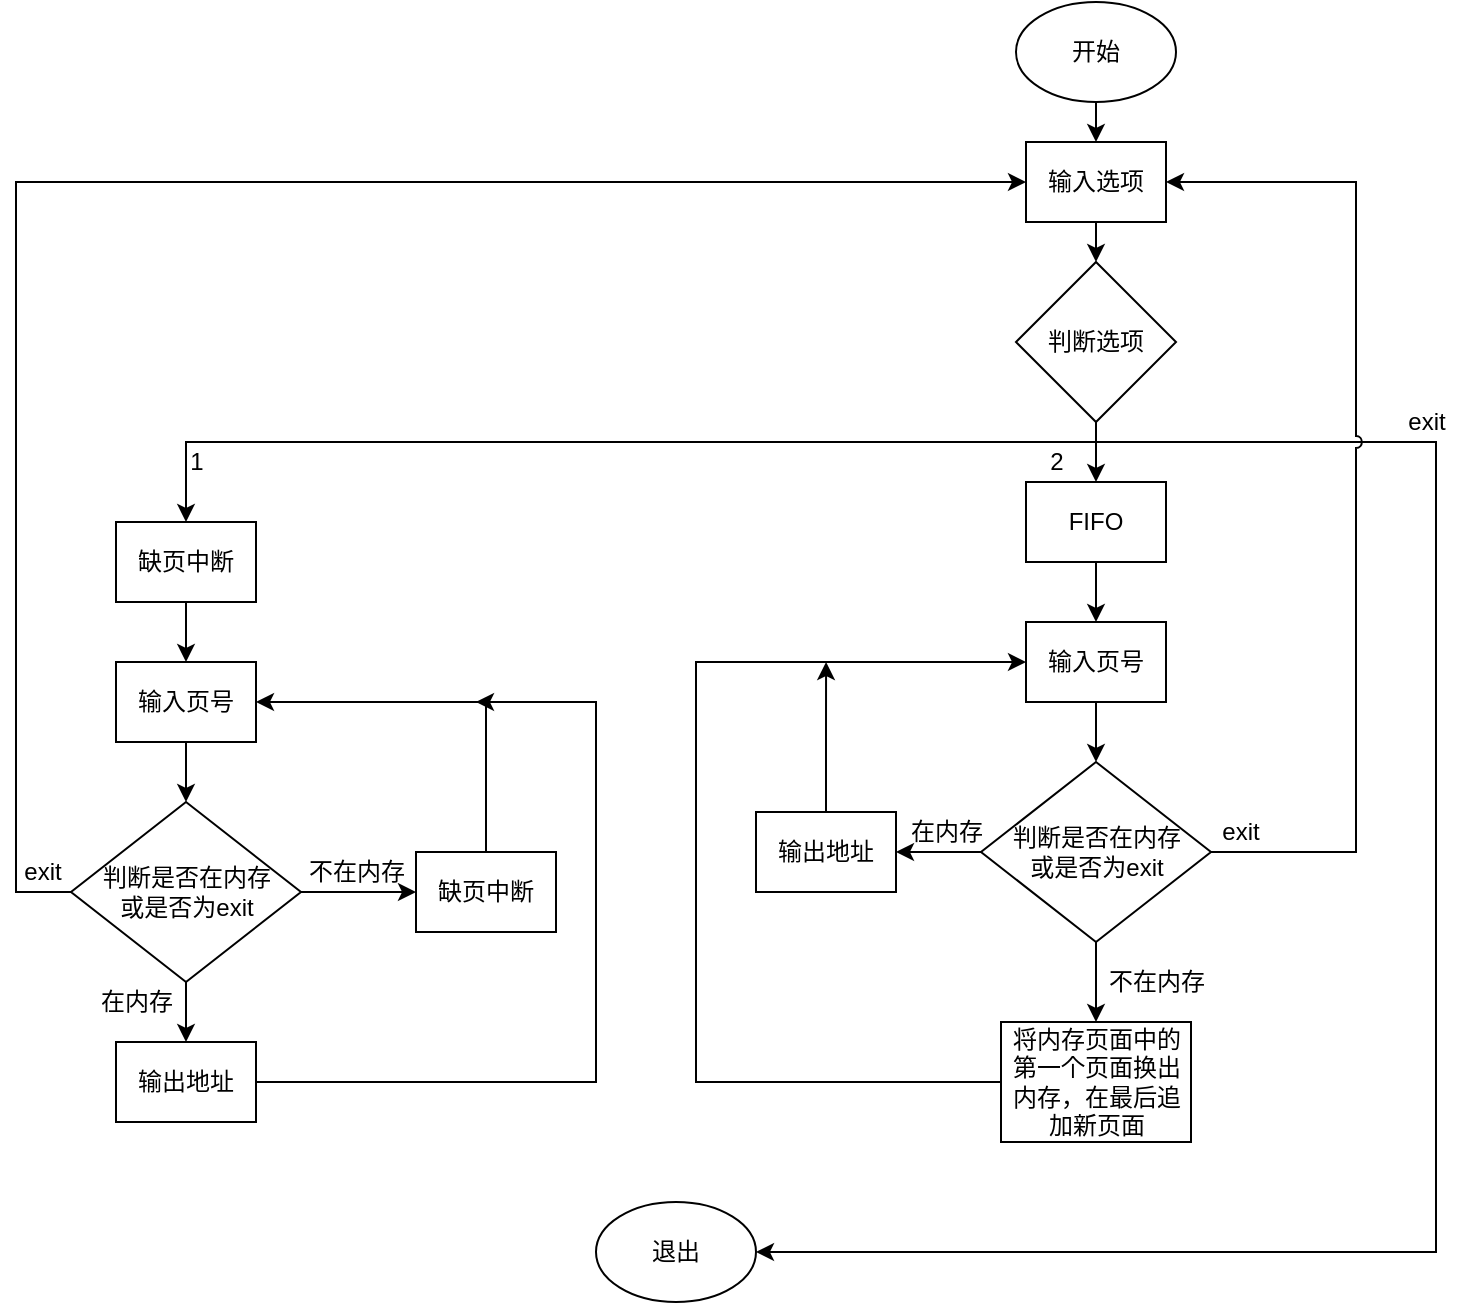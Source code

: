 <mxfile version="13.9.9" type="device"><diagram id="r7zi2O19Kc3OLqwlBeAk" name="第 1 页"><mxGraphModel dx="1205" dy="1865" grid="1" gridSize="10" guides="1" tooltips="1" connect="1" arrows="1" fold="1" page="1" pageScale="1" pageWidth="827" pageHeight="1169" math="0" shadow="0"><root><mxCell id="0"/><mxCell id="1" parent="0"/><mxCell id="2U8YOQ2Lz61-5grZ8lAo-26" style="edgeStyle=orthogonalEdgeStyle;rounded=0;orthogonalLoop=1;jettySize=auto;html=1;exitX=0.5;exitY=1;exitDx=0;exitDy=0;entryX=0.5;entryY=0;entryDx=0;entryDy=0;" edge="1" parent="1" source="2U8YOQ2Lz61-5grZ8lAo-1" target="2U8YOQ2Lz61-5grZ8lAo-25"><mxGeometry relative="1" as="geometry"/></mxCell><mxCell id="2U8YOQ2Lz61-5grZ8lAo-1" value="开始" style="ellipse;whiteSpace=wrap;html=1;" vertex="1" parent="1"><mxGeometry x="700" y="-10" width="80" height="50" as="geometry"/></mxCell><mxCell id="2U8YOQ2Lz61-5grZ8lAo-8" style="edgeStyle=orthogonalEdgeStyle;rounded=0;orthogonalLoop=1;jettySize=auto;html=1;exitX=0.5;exitY=1;exitDx=0;exitDy=0;entryX=0.5;entryY=0;entryDx=0;entryDy=0;" edge="1" parent="1" source="2U8YOQ2Lz61-5grZ8lAo-2" target="2U8YOQ2Lz61-5grZ8lAo-4"><mxGeometry relative="1" as="geometry"/></mxCell><mxCell id="2U8YOQ2Lz61-5grZ8lAo-9" style="edgeStyle=orthogonalEdgeStyle;rounded=0;orthogonalLoop=1;jettySize=auto;html=1;exitX=0.5;exitY=1;exitDx=0;exitDy=0;entryX=0.5;entryY=0;entryDx=0;entryDy=0;" edge="1" parent="1" source="2U8YOQ2Lz61-5grZ8lAo-2" target="2U8YOQ2Lz61-5grZ8lAo-3"><mxGeometry relative="1" as="geometry"><Array as="points"><mxPoint x="740" y="210"/><mxPoint x="285" y="210"/></Array></mxGeometry></mxCell><mxCell id="2U8YOQ2Lz61-5grZ8lAo-56" style="edgeStyle=orthogonalEdgeStyle;rounded=0;orthogonalLoop=1;jettySize=auto;html=1;exitX=0.5;exitY=1;exitDx=0;exitDy=0;entryX=1;entryY=0.5;entryDx=0;entryDy=0;" edge="1" parent="1" source="2U8YOQ2Lz61-5grZ8lAo-2" target="2U8YOQ2Lz61-5grZ8lAo-7"><mxGeometry relative="1" as="geometry"><Array as="points"><mxPoint x="740" y="210"/><mxPoint x="910" y="210"/><mxPoint x="910" y="615"/></Array></mxGeometry></mxCell><mxCell id="2U8YOQ2Lz61-5grZ8lAo-2" value="判断选项" style="rhombus;whiteSpace=wrap;html=1;" vertex="1" parent="1"><mxGeometry x="700" y="120" width="80" height="80" as="geometry"/></mxCell><mxCell id="2U8YOQ2Lz61-5grZ8lAo-15" style="edgeStyle=orthogonalEdgeStyle;rounded=0;orthogonalLoop=1;jettySize=auto;html=1;entryX=0.5;entryY=0;entryDx=0;entryDy=0;" edge="1" parent="1" source="2U8YOQ2Lz61-5grZ8lAo-3" target="2U8YOQ2Lz61-5grZ8lAo-14"><mxGeometry relative="1" as="geometry"/></mxCell><mxCell id="2U8YOQ2Lz61-5grZ8lAo-3" value="缺页中断" style="rounded=0;whiteSpace=wrap;html=1;" vertex="1" parent="1"><mxGeometry x="250" y="250" width="70" height="40" as="geometry"/></mxCell><mxCell id="2U8YOQ2Lz61-5grZ8lAo-45" style="edgeStyle=orthogonalEdgeStyle;rounded=0;orthogonalLoop=1;jettySize=auto;html=1;exitX=0.5;exitY=1;exitDx=0;exitDy=0;entryX=0.5;entryY=0;entryDx=0;entryDy=0;" edge="1" parent="1" source="2U8YOQ2Lz61-5grZ8lAo-4" target="2U8YOQ2Lz61-5grZ8lAo-39"><mxGeometry relative="1" as="geometry"/></mxCell><mxCell id="2U8YOQ2Lz61-5grZ8lAo-4" value="FIFO" style="rounded=0;whiteSpace=wrap;html=1;" vertex="1" parent="1"><mxGeometry x="705" y="230" width="70" height="40" as="geometry"/></mxCell><mxCell id="2U8YOQ2Lz61-5grZ8lAo-7" value="退出" style="ellipse;whiteSpace=wrap;html=1;" vertex="1" parent="1"><mxGeometry x="490" y="590" width="80" height="50" as="geometry"/></mxCell><mxCell id="2U8YOQ2Lz61-5grZ8lAo-35" style="edgeStyle=orthogonalEdgeStyle;rounded=0;orthogonalLoop=1;jettySize=auto;html=1;exitX=0.5;exitY=0;exitDx=0;exitDy=0;entryX=1;entryY=0.5;entryDx=0;entryDy=0;" edge="1" parent="1" source="2U8YOQ2Lz61-5grZ8lAo-12" target="2U8YOQ2Lz61-5grZ8lAo-14"><mxGeometry relative="1" as="geometry"/></mxCell><mxCell id="2U8YOQ2Lz61-5grZ8lAo-12" value="缺页中断" style="rounded=0;whiteSpace=wrap;html=1;" vertex="1" parent="1"><mxGeometry x="400" y="415" width="70" height="40" as="geometry"/></mxCell><mxCell id="2U8YOQ2Lz61-5grZ8lAo-20" style="edgeStyle=orthogonalEdgeStyle;rounded=0;orthogonalLoop=1;jettySize=auto;html=1;entryX=0.5;entryY=0;entryDx=0;entryDy=0;" edge="1" parent="1" source="2U8YOQ2Lz61-5grZ8lAo-13" target="2U8YOQ2Lz61-5grZ8lAo-19"><mxGeometry relative="1" as="geometry"/></mxCell><mxCell id="2U8YOQ2Lz61-5grZ8lAo-33" style="edgeStyle=orthogonalEdgeStyle;rounded=0;orthogonalLoop=1;jettySize=auto;html=1;exitX=1;exitY=0.5;exitDx=0;exitDy=0;entryX=0;entryY=0.5;entryDx=0;entryDy=0;" edge="1" parent="1" source="2U8YOQ2Lz61-5grZ8lAo-13" target="2U8YOQ2Lz61-5grZ8lAo-12"><mxGeometry relative="1" as="geometry"/></mxCell><mxCell id="2U8YOQ2Lz61-5grZ8lAo-36" style="edgeStyle=orthogonalEdgeStyle;rounded=0;orthogonalLoop=1;jettySize=auto;html=1;exitX=0;exitY=0.5;exitDx=0;exitDy=0;entryX=0;entryY=0.5;entryDx=0;entryDy=0;" edge="1" parent="1" source="2U8YOQ2Lz61-5grZ8lAo-13" target="2U8YOQ2Lz61-5grZ8lAo-25"><mxGeometry relative="1" as="geometry"><Array as="points"><mxPoint x="200" y="435"/><mxPoint x="200" y="80"/></Array></mxGeometry></mxCell><mxCell id="2U8YOQ2Lz61-5grZ8lAo-13" value="判断是否在内存&lt;br&gt;或是否为exit" style="rhombus;whiteSpace=wrap;html=1;" vertex="1" parent="1"><mxGeometry x="227.5" y="390" width="115" height="90" as="geometry"/></mxCell><mxCell id="2U8YOQ2Lz61-5grZ8lAo-16" style="edgeStyle=orthogonalEdgeStyle;rounded=0;orthogonalLoop=1;jettySize=auto;html=1;entryX=0.5;entryY=0;entryDx=0;entryDy=0;" edge="1" parent="1" source="2U8YOQ2Lz61-5grZ8lAo-14" target="2U8YOQ2Lz61-5grZ8lAo-13"><mxGeometry relative="1" as="geometry"/></mxCell><mxCell id="2U8YOQ2Lz61-5grZ8lAo-14" value="输入页号" style="rounded=0;whiteSpace=wrap;html=1;" vertex="1" parent="1"><mxGeometry x="250" y="320" width="70" height="40" as="geometry"/></mxCell><mxCell id="2U8YOQ2Lz61-5grZ8lAo-21" style="edgeStyle=orthogonalEdgeStyle;rounded=0;orthogonalLoop=1;jettySize=auto;html=1;exitX=0;exitY=0.5;exitDx=0;exitDy=0;" edge="1" parent="1" source="2U8YOQ2Lz61-5grZ8lAo-19"><mxGeometry relative="1" as="geometry"><mxPoint x="430" y="340" as="targetPoint"/><Array as="points"><mxPoint x="490" y="530"/><mxPoint x="490" y="340"/></Array></mxGeometry></mxCell><mxCell id="2U8YOQ2Lz61-5grZ8lAo-19" value="输出地址" style="rounded=0;whiteSpace=wrap;html=1;" vertex="1" parent="1"><mxGeometry x="250" y="510" width="70" height="40" as="geometry"/></mxCell><mxCell id="2U8YOQ2Lz61-5grZ8lAo-23" value="不在内存" style="text;html=1;align=center;verticalAlign=middle;resizable=0;points=[];autosize=1;" vertex="1" parent="1"><mxGeometry x="340" y="415" width="60" height="20" as="geometry"/></mxCell><mxCell id="2U8YOQ2Lz61-5grZ8lAo-24" value="在内存" style="text;html=1;align=center;verticalAlign=middle;resizable=0;points=[];autosize=1;" vertex="1" parent="1"><mxGeometry x="235" y="480" width="50" height="20" as="geometry"/></mxCell><mxCell id="2U8YOQ2Lz61-5grZ8lAo-27" style="edgeStyle=orthogonalEdgeStyle;rounded=0;orthogonalLoop=1;jettySize=auto;html=1;exitX=0.5;exitY=1;exitDx=0;exitDy=0;entryX=0.5;entryY=0;entryDx=0;entryDy=0;" edge="1" parent="1" source="2U8YOQ2Lz61-5grZ8lAo-25" target="2U8YOQ2Lz61-5grZ8lAo-2"><mxGeometry relative="1" as="geometry"/></mxCell><mxCell id="2U8YOQ2Lz61-5grZ8lAo-25" value="输入选项" style="rounded=0;whiteSpace=wrap;html=1;" vertex="1" parent="1"><mxGeometry x="705" y="60" width="70" height="40" as="geometry"/></mxCell><mxCell id="2U8YOQ2Lz61-5grZ8lAo-28" value="1" style="text;html=1;align=center;verticalAlign=middle;resizable=0;points=[];autosize=1;" vertex="1" parent="1"><mxGeometry x="280" y="210" width="20" height="20" as="geometry"/></mxCell><mxCell id="2U8YOQ2Lz61-5grZ8lAo-29" value="2" style="text;html=1;align=center;verticalAlign=middle;resizable=0;points=[];autosize=1;" vertex="1" parent="1"><mxGeometry x="710" y="210" width="20" height="20" as="geometry"/></mxCell><mxCell id="2U8YOQ2Lz61-5grZ8lAo-37" value="exit" style="text;html=1;align=center;verticalAlign=middle;resizable=0;points=[];autosize=1;" vertex="1" parent="1"><mxGeometry x="197.5" y="415" width="30" height="20" as="geometry"/></mxCell><mxCell id="2U8YOQ2Lz61-5grZ8lAo-47" style="edgeStyle=orthogonalEdgeStyle;rounded=0;orthogonalLoop=1;jettySize=auto;html=1;entryX=0.5;entryY=0;entryDx=0;entryDy=0;" edge="1" parent="1" source="2U8YOQ2Lz61-5grZ8lAo-39" target="2U8YOQ2Lz61-5grZ8lAo-40"><mxGeometry relative="1" as="geometry"/></mxCell><mxCell id="2U8YOQ2Lz61-5grZ8lAo-39" value="输入页号" style="rounded=0;whiteSpace=wrap;html=1;" vertex="1" parent="1"><mxGeometry x="705" y="300" width="70" height="40" as="geometry"/></mxCell><mxCell id="2U8YOQ2Lz61-5grZ8lAo-44" style="edgeStyle=orthogonalEdgeStyle;rounded=0;orthogonalLoop=1;jettySize=auto;html=1;exitX=1;exitY=0.5;exitDx=0;exitDy=0;entryX=1;entryY=0.5;entryDx=0;entryDy=0;jumpStyle=arc;" edge="1" parent="1" source="2U8YOQ2Lz61-5grZ8lAo-40" target="2U8YOQ2Lz61-5grZ8lAo-25"><mxGeometry relative="1" as="geometry"><Array as="points"><mxPoint x="870" y="415"/><mxPoint x="870" y="80"/></Array></mxGeometry></mxCell><mxCell id="2U8YOQ2Lz61-5grZ8lAo-48" style="edgeStyle=orthogonalEdgeStyle;rounded=0;orthogonalLoop=1;jettySize=auto;html=1;entryX=0.5;entryY=0;entryDx=0;entryDy=0;" edge="1" parent="1" source="2U8YOQ2Lz61-5grZ8lAo-40" target="2U8YOQ2Lz61-5grZ8lAo-42"><mxGeometry relative="1" as="geometry"/></mxCell><mxCell id="2U8YOQ2Lz61-5grZ8lAo-49" style="edgeStyle=orthogonalEdgeStyle;rounded=0;orthogonalLoop=1;jettySize=auto;html=1;exitX=0;exitY=0.5;exitDx=0;exitDy=0;entryX=1;entryY=0.5;entryDx=0;entryDy=0;" edge="1" parent="1" source="2U8YOQ2Lz61-5grZ8lAo-40" target="2U8YOQ2Lz61-5grZ8lAo-41"><mxGeometry relative="1" as="geometry"/></mxCell><mxCell id="2U8YOQ2Lz61-5grZ8lAo-40" value="判断是否在内存&lt;br&gt;或是否为exit" style="rhombus;whiteSpace=wrap;html=1;" vertex="1" parent="1"><mxGeometry x="682.5" y="370" width="115" height="90" as="geometry"/></mxCell><mxCell id="2U8YOQ2Lz61-5grZ8lAo-54" style="edgeStyle=orthogonalEdgeStyle;rounded=0;orthogonalLoop=1;jettySize=auto;html=1;exitX=0.5;exitY=0;exitDx=0;exitDy=0;" edge="1" parent="1" source="2U8YOQ2Lz61-5grZ8lAo-41"><mxGeometry relative="1" as="geometry"><mxPoint x="605.034" y="320.0" as="targetPoint"/></mxGeometry></mxCell><mxCell id="2U8YOQ2Lz61-5grZ8lAo-41" value="输出地址" style="rounded=0;whiteSpace=wrap;html=1;" vertex="1" parent="1"><mxGeometry x="570" y="395" width="70" height="40" as="geometry"/></mxCell><mxCell id="2U8YOQ2Lz61-5grZ8lAo-53" style="edgeStyle=orthogonalEdgeStyle;rounded=0;orthogonalLoop=1;jettySize=auto;html=1;entryX=0;entryY=0.5;entryDx=0;entryDy=0;" edge="1" parent="1" source="2U8YOQ2Lz61-5grZ8lAo-42" target="2U8YOQ2Lz61-5grZ8lAo-39"><mxGeometry relative="1" as="geometry"><Array as="points"><mxPoint x="540" y="530"/><mxPoint x="540" y="320"/></Array></mxGeometry></mxCell><mxCell id="2U8YOQ2Lz61-5grZ8lAo-42" value="将内存页面中的第一个页面换出内存，在最后追加新页面" style="rounded=0;whiteSpace=wrap;html=1;" vertex="1" parent="1"><mxGeometry x="692.5" y="500" width="95" height="60" as="geometry"/></mxCell><mxCell id="2U8YOQ2Lz61-5grZ8lAo-51" value="在内存" style="text;html=1;align=center;verticalAlign=middle;resizable=0;points=[];autosize=1;" vertex="1" parent="1"><mxGeometry x="640" y="395" width="50" height="20" as="geometry"/></mxCell><mxCell id="2U8YOQ2Lz61-5grZ8lAo-52" value="不在内存" style="text;html=1;align=center;verticalAlign=middle;resizable=0;points=[];autosize=1;" vertex="1" parent="1"><mxGeometry x="740" y="470" width="60" height="20" as="geometry"/></mxCell><mxCell id="2U8YOQ2Lz61-5grZ8lAo-55" value="exit" style="text;html=1;align=center;verticalAlign=middle;resizable=0;points=[];autosize=1;" vertex="1" parent="1"><mxGeometry x="797" y="395" width="30" height="20" as="geometry"/></mxCell><mxCell id="2U8YOQ2Lz61-5grZ8lAo-57" value="exit" style="text;html=1;align=center;verticalAlign=middle;resizable=0;points=[];autosize=1;" vertex="1" parent="1"><mxGeometry x="890" y="190" width="30" height="20" as="geometry"/></mxCell></root></mxGraphModel></diagram></mxfile>